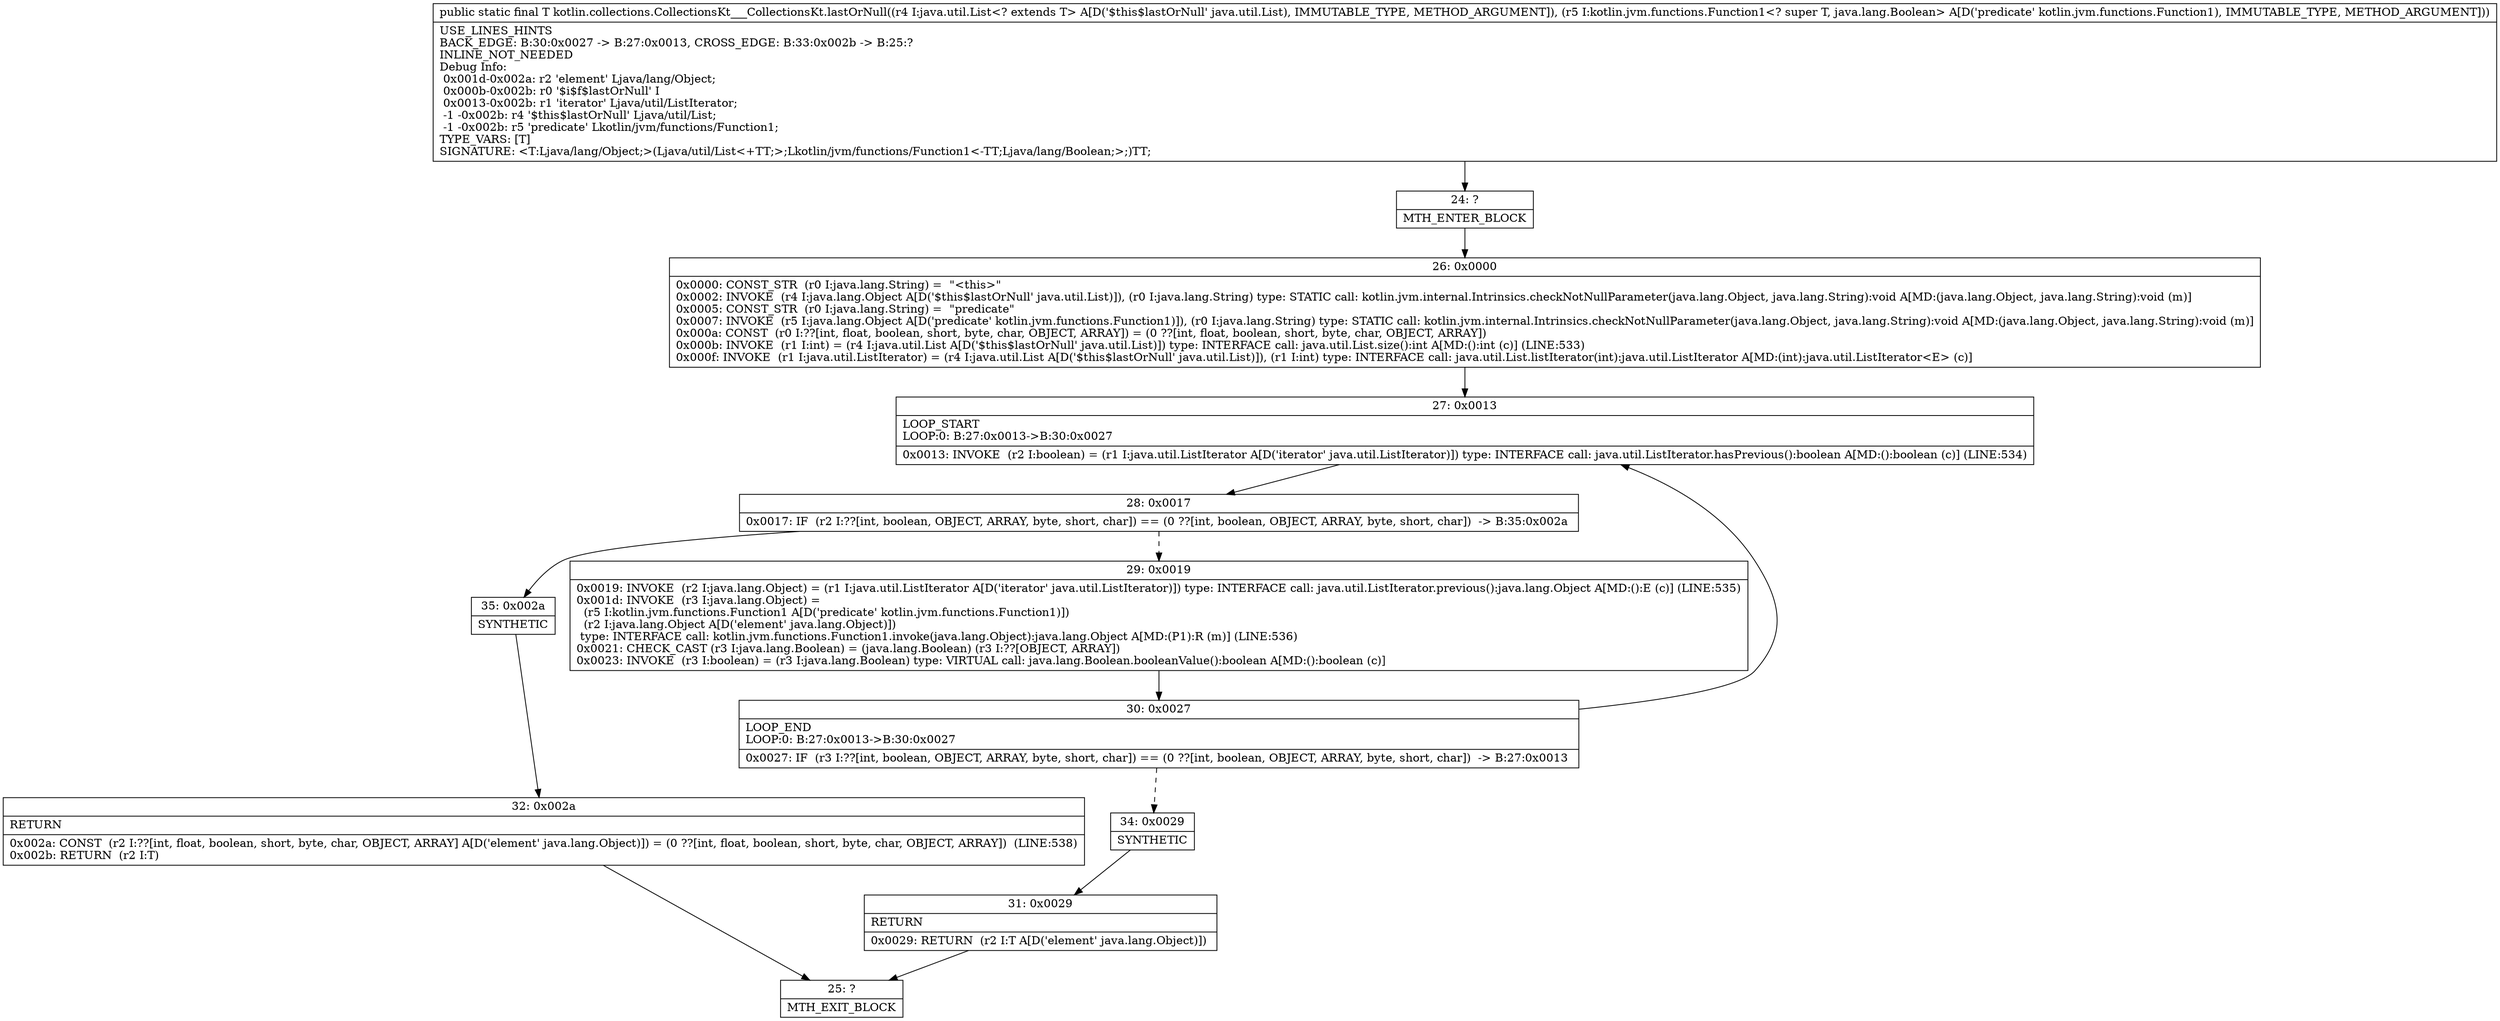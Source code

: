 digraph "CFG forkotlin.collections.CollectionsKt___CollectionsKt.lastOrNull(Ljava\/util\/List;Lkotlin\/jvm\/functions\/Function1;)Ljava\/lang\/Object;" {
Node_24 [shape=record,label="{24\:\ ?|MTH_ENTER_BLOCK\l}"];
Node_26 [shape=record,label="{26\:\ 0x0000|0x0000: CONST_STR  (r0 I:java.lang.String) =  \"\<this\>\" \l0x0002: INVOKE  (r4 I:java.lang.Object A[D('$this$lastOrNull' java.util.List)]), (r0 I:java.lang.String) type: STATIC call: kotlin.jvm.internal.Intrinsics.checkNotNullParameter(java.lang.Object, java.lang.String):void A[MD:(java.lang.Object, java.lang.String):void (m)]\l0x0005: CONST_STR  (r0 I:java.lang.String) =  \"predicate\" \l0x0007: INVOKE  (r5 I:java.lang.Object A[D('predicate' kotlin.jvm.functions.Function1)]), (r0 I:java.lang.String) type: STATIC call: kotlin.jvm.internal.Intrinsics.checkNotNullParameter(java.lang.Object, java.lang.String):void A[MD:(java.lang.Object, java.lang.String):void (m)]\l0x000a: CONST  (r0 I:??[int, float, boolean, short, byte, char, OBJECT, ARRAY]) = (0 ??[int, float, boolean, short, byte, char, OBJECT, ARRAY]) \l0x000b: INVOKE  (r1 I:int) = (r4 I:java.util.List A[D('$this$lastOrNull' java.util.List)]) type: INTERFACE call: java.util.List.size():int A[MD:():int (c)] (LINE:533)\l0x000f: INVOKE  (r1 I:java.util.ListIterator) = (r4 I:java.util.List A[D('$this$lastOrNull' java.util.List)]), (r1 I:int) type: INTERFACE call: java.util.List.listIterator(int):java.util.ListIterator A[MD:(int):java.util.ListIterator\<E\> (c)]\l}"];
Node_27 [shape=record,label="{27\:\ 0x0013|LOOP_START\lLOOP:0: B:27:0x0013\-\>B:30:0x0027\l|0x0013: INVOKE  (r2 I:boolean) = (r1 I:java.util.ListIterator A[D('iterator' java.util.ListIterator)]) type: INTERFACE call: java.util.ListIterator.hasPrevious():boolean A[MD:():boolean (c)] (LINE:534)\l}"];
Node_28 [shape=record,label="{28\:\ 0x0017|0x0017: IF  (r2 I:??[int, boolean, OBJECT, ARRAY, byte, short, char]) == (0 ??[int, boolean, OBJECT, ARRAY, byte, short, char])  \-\> B:35:0x002a \l}"];
Node_29 [shape=record,label="{29\:\ 0x0019|0x0019: INVOKE  (r2 I:java.lang.Object) = (r1 I:java.util.ListIterator A[D('iterator' java.util.ListIterator)]) type: INTERFACE call: java.util.ListIterator.previous():java.lang.Object A[MD:():E (c)] (LINE:535)\l0x001d: INVOKE  (r3 I:java.lang.Object) = \l  (r5 I:kotlin.jvm.functions.Function1 A[D('predicate' kotlin.jvm.functions.Function1)])\l  (r2 I:java.lang.Object A[D('element' java.lang.Object)])\l type: INTERFACE call: kotlin.jvm.functions.Function1.invoke(java.lang.Object):java.lang.Object A[MD:(P1):R (m)] (LINE:536)\l0x0021: CHECK_CAST (r3 I:java.lang.Boolean) = (java.lang.Boolean) (r3 I:??[OBJECT, ARRAY]) \l0x0023: INVOKE  (r3 I:boolean) = (r3 I:java.lang.Boolean) type: VIRTUAL call: java.lang.Boolean.booleanValue():boolean A[MD:():boolean (c)]\l}"];
Node_30 [shape=record,label="{30\:\ 0x0027|LOOP_END\lLOOP:0: B:27:0x0013\-\>B:30:0x0027\l|0x0027: IF  (r3 I:??[int, boolean, OBJECT, ARRAY, byte, short, char]) == (0 ??[int, boolean, OBJECT, ARRAY, byte, short, char])  \-\> B:27:0x0013 \l}"];
Node_34 [shape=record,label="{34\:\ 0x0029|SYNTHETIC\l}"];
Node_31 [shape=record,label="{31\:\ 0x0029|RETURN\l|0x0029: RETURN  (r2 I:T A[D('element' java.lang.Object)]) \l}"];
Node_25 [shape=record,label="{25\:\ ?|MTH_EXIT_BLOCK\l}"];
Node_35 [shape=record,label="{35\:\ 0x002a|SYNTHETIC\l}"];
Node_32 [shape=record,label="{32\:\ 0x002a|RETURN\l|0x002a: CONST  (r2 I:??[int, float, boolean, short, byte, char, OBJECT, ARRAY] A[D('element' java.lang.Object)]) = (0 ??[int, float, boolean, short, byte, char, OBJECT, ARRAY])  (LINE:538)\l0x002b: RETURN  (r2 I:T) \l}"];
MethodNode[shape=record,label="{public static final T kotlin.collections.CollectionsKt___CollectionsKt.lastOrNull((r4 I:java.util.List\<? extends T\> A[D('$this$lastOrNull' java.util.List), IMMUTABLE_TYPE, METHOD_ARGUMENT]), (r5 I:kotlin.jvm.functions.Function1\<? super T, java.lang.Boolean\> A[D('predicate' kotlin.jvm.functions.Function1), IMMUTABLE_TYPE, METHOD_ARGUMENT]))  | USE_LINES_HINTS\lBACK_EDGE: B:30:0x0027 \-\> B:27:0x0013, CROSS_EDGE: B:33:0x002b \-\> B:25:?\lINLINE_NOT_NEEDED\lDebug Info:\l  0x001d\-0x002a: r2 'element' Ljava\/lang\/Object;\l  0x000b\-0x002b: r0 '$i$f$lastOrNull' I\l  0x0013\-0x002b: r1 'iterator' Ljava\/util\/ListIterator;\l  \-1 \-0x002b: r4 '$this$lastOrNull' Ljava\/util\/List;\l  \-1 \-0x002b: r5 'predicate' Lkotlin\/jvm\/functions\/Function1;\lTYPE_VARS: [T]\lSIGNATURE: \<T:Ljava\/lang\/Object;\>(Ljava\/util\/List\<+TT;\>;Lkotlin\/jvm\/functions\/Function1\<\-TT;Ljava\/lang\/Boolean;\>;)TT;\l}"];
MethodNode -> Node_24;Node_24 -> Node_26;
Node_26 -> Node_27;
Node_27 -> Node_28;
Node_28 -> Node_29[style=dashed];
Node_28 -> Node_35;
Node_29 -> Node_30;
Node_30 -> Node_27;
Node_30 -> Node_34[style=dashed];
Node_34 -> Node_31;
Node_31 -> Node_25;
Node_35 -> Node_32;
Node_32 -> Node_25;
}

